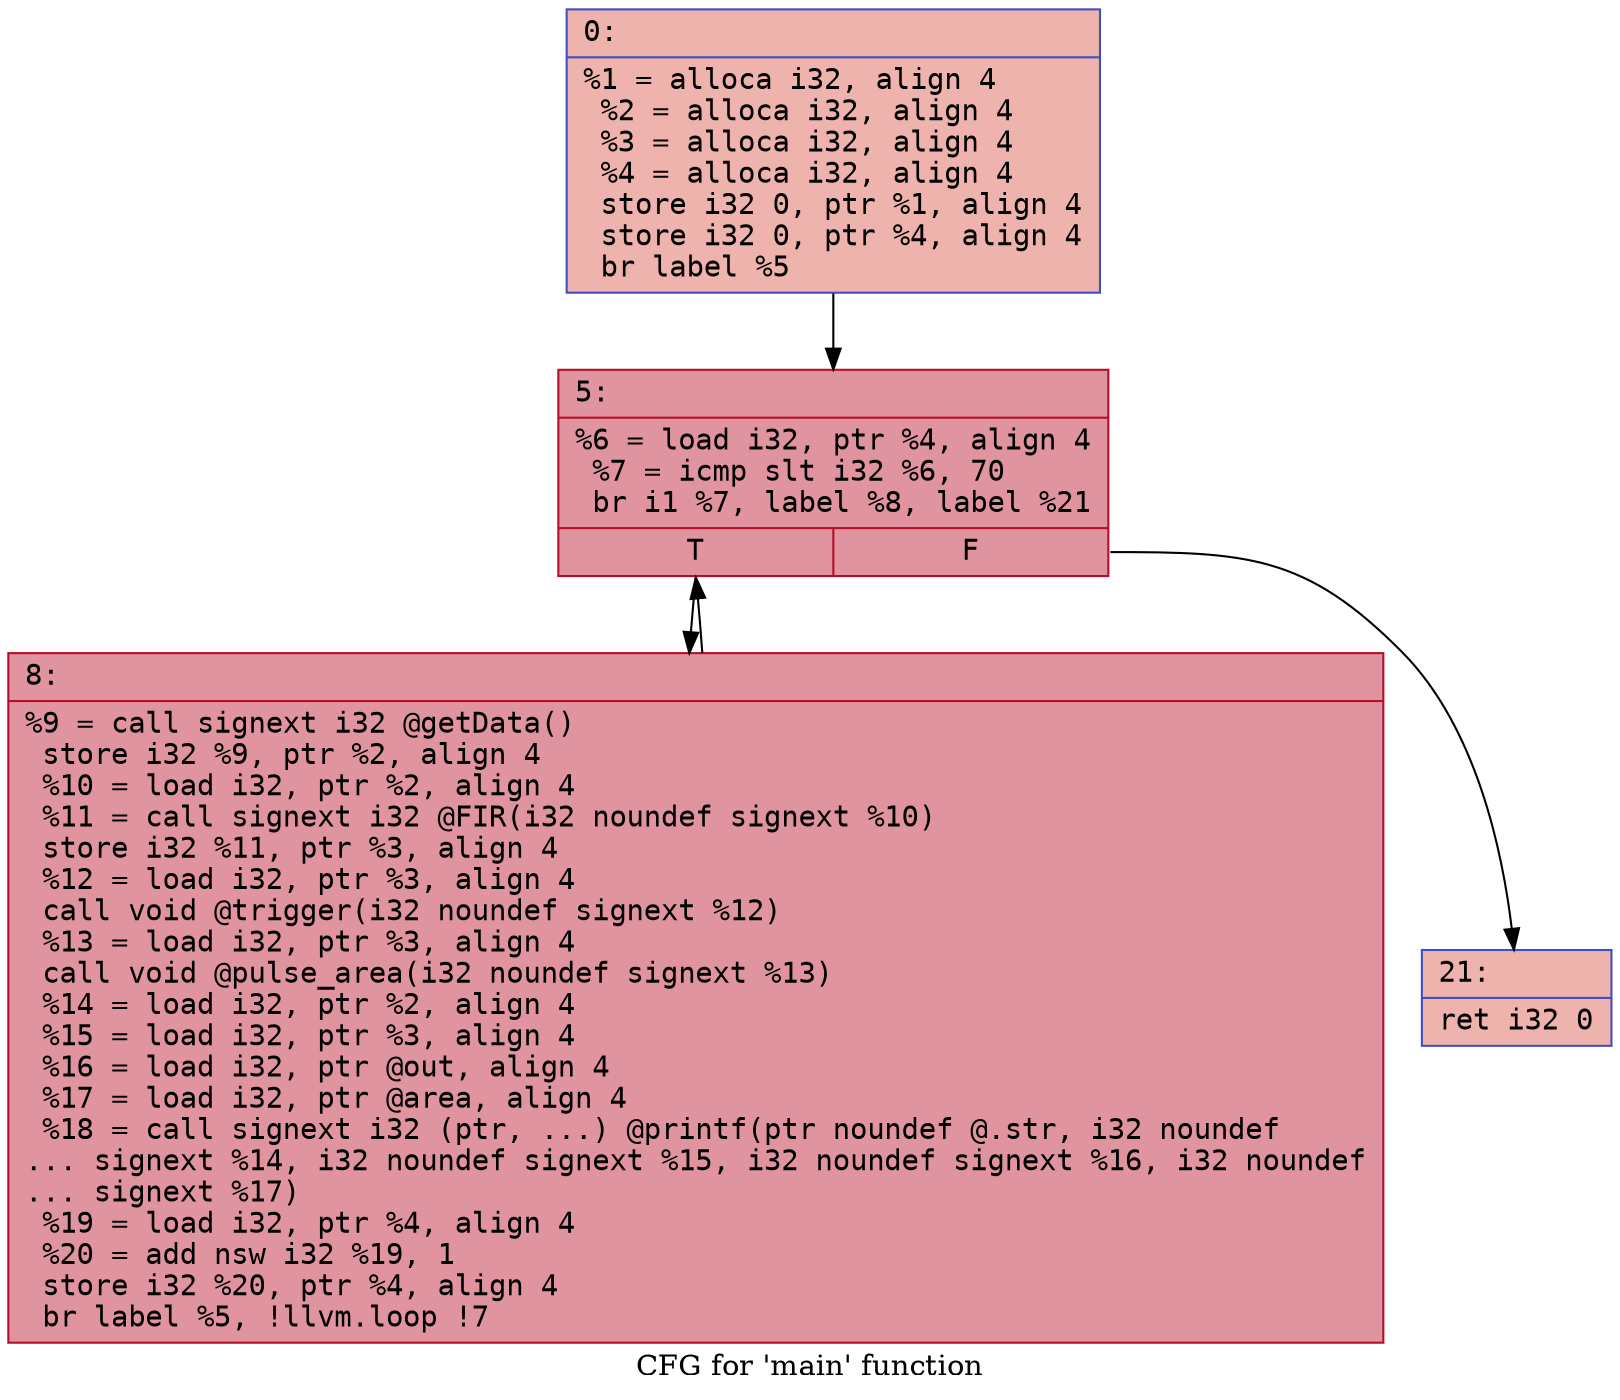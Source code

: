 digraph "CFG for 'main' function" {
	label="CFG for 'main' function";

	Node0x55b1a148d390 [shape=record,color="#3d50c3ff", style=filled, fillcolor="#d6524470" fontname="Courier",label="{0:\l|  %1 = alloca i32, align 4\l  %2 = alloca i32, align 4\l  %3 = alloca i32, align 4\l  %4 = alloca i32, align 4\l  store i32 0, ptr %1, align 4\l  store i32 0, ptr %4, align 4\l  br label %5\l}"];
	Node0x55b1a148d390 -> Node0x55b1a148d730[tooltip="0 -> 5\nProbability 100.00%" ];
	Node0x55b1a148d730 [shape=record,color="#b70d28ff", style=filled, fillcolor="#b70d2870" fontname="Courier",label="{5:\l|  %6 = load i32, ptr %4, align 4\l  %7 = icmp slt i32 %6, 70\l  br i1 %7, label %8, label %21\l|{<s0>T|<s1>F}}"];
	Node0x55b1a148d730:s0 -> Node0x55b1a148d910[tooltip="5 -> 8\nProbability 96.88%" ];
	Node0x55b1a148d730:s1 -> Node0x55b1a148d970[tooltip="5 -> 21\nProbability 3.12%" ];
	Node0x55b1a148d910 [shape=record,color="#b70d28ff", style=filled, fillcolor="#b70d2870" fontname="Courier",label="{8:\l|  %9 = call signext i32 @getData()\l  store i32 %9, ptr %2, align 4\l  %10 = load i32, ptr %2, align 4\l  %11 = call signext i32 @FIR(i32 noundef signext %10)\l  store i32 %11, ptr %3, align 4\l  %12 = load i32, ptr %3, align 4\l  call void @trigger(i32 noundef signext %12)\l  %13 = load i32, ptr %3, align 4\l  call void @pulse_area(i32 noundef signext %13)\l  %14 = load i32, ptr %2, align 4\l  %15 = load i32, ptr %3, align 4\l  %16 = load i32, ptr @out, align 4\l  %17 = load i32, ptr @area, align 4\l  %18 = call signext i32 (ptr, ...) @printf(ptr noundef @.str, i32 noundef\l... signext %14, i32 noundef signext %15, i32 noundef signext %16, i32 noundef\l... signext %17)\l  %19 = load i32, ptr %4, align 4\l  %20 = add nsw i32 %19, 1\l  store i32 %20, ptr %4, align 4\l  br label %5, !llvm.loop !7\l}"];
	Node0x55b1a148d910 -> Node0x55b1a148d730[tooltip="8 -> 5\nProbability 100.00%" ];
	Node0x55b1a148d970 [shape=record,color="#3d50c3ff", style=filled, fillcolor="#d6524470" fontname="Courier",label="{21:\l|  ret i32 0\l}"];
}
